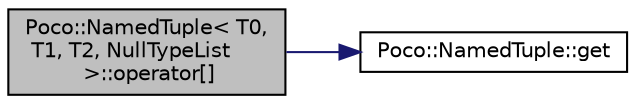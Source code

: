 digraph "Poco::NamedTuple&lt; T0, T1, T2, NullTypeList &gt;::operator[]"
{
 // LATEX_PDF_SIZE
  edge [fontname="Helvetica",fontsize="10",labelfontname="Helvetica",labelfontsize="10"];
  node [fontname="Helvetica",fontsize="10",shape=record];
  rankdir="LR";
  Node1 [label="Poco::NamedTuple\< T0,\l T1, T2, NullTypeList\l \>::operator[]",height=0.2,width=0.4,color="black", fillcolor="grey75", style="filled", fontcolor="black",tooltip=" "];
  Node1 -> Node2 [color="midnightblue",fontsize="10",style="solid",fontname="Helvetica"];
  Node2 [label="Poco::NamedTuple::get",height=0.2,width=0.4,color="black", fillcolor="white", style="filled",URL="$structPoco_1_1NamedTuple.html#a92a9310abbe41d4177a7a7b4c07030fe",tooltip=" "];
}
